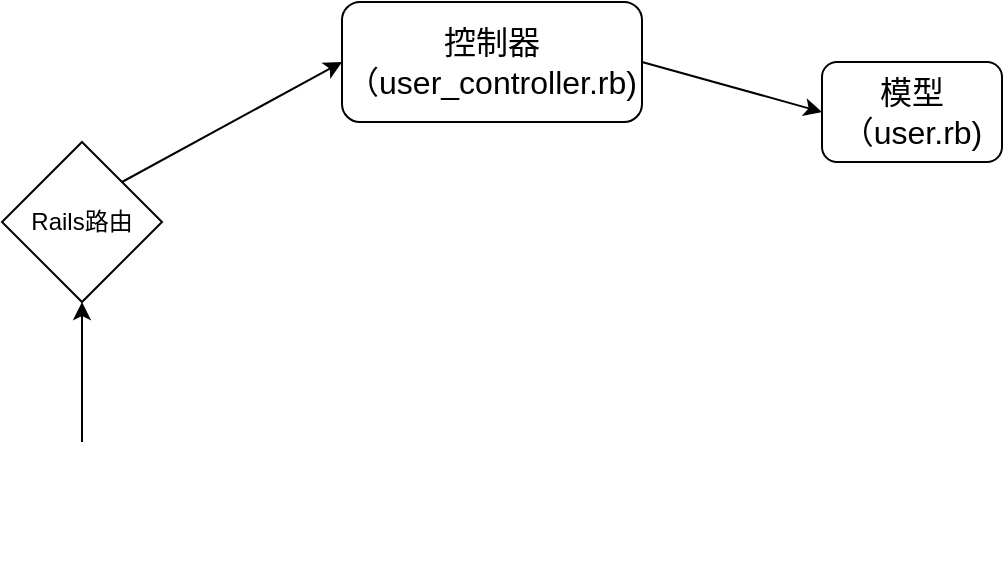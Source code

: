 <mxfile version="20.2.7" type="github">
  <diagram id="uC6A-LN68PpUqQVxdsIX" name="第 1 页">
    <mxGraphModel dx="946" dy="530" grid="1" gridSize="10" guides="1" tooltips="1" connect="1" arrows="1" fold="1" page="1" pageScale="1" pageWidth="827" pageHeight="1169" math="0" shadow="0">
      <root>
        <mxCell id="0" />
        <mxCell id="1" parent="0" />
        <mxCell id="2ww45A0Sf8mP8j548J3A-3" style="edgeStyle=orthogonalEdgeStyle;rounded=0;orthogonalLoop=1;jettySize=auto;html=1;" edge="1" parent="1" source="2ww45A0Sf8mP8j548J3A-1" target="2ww45A0Sf8mP8j548J3A-2">
          <mxGeometry relative="1" as="geometry" />
        </mxCell>
        <mxCell id="2ww45A0Sf8mP8j548J3A-1" value="" style="shape=image;html=1;verticalAlign=top;verticalLabelPosition=bottom;labelBackgroundColor=#ffffff;imageAspect=0;aspect=fixed;image=https://cdn2.iconfinder.com/data/icons/social-media-and-payment/64/-36-128.png" vertex="1" parent="1">
          <mxGeometry x="130" y="320" width="60" height="60" as="geometry" />
        </mxCell>
        <mxCell id="2ww45A0Sf8mP8j548J3A-5" style="rounded=0;orthogonalLoop=1;jettySize=auto;html=1;exitX=1;exitY=0;exitDx=0;exitDy=0;entryX=0;entryY=0.5;entryDx=0;entryDy=0;" edge="1" parent="1" source="2ww45A0Sf8mP8j548J3A-2" target="2ww45A0Sf8mP8j548J3A-4">
          <mxGeometry relative="1" as="geometry" />
        </mxCell>
        <mxCell id="2ww45A0Sf8mP8j548J3A-2" value="Rails路由" style="rhombus;whiteSpace=wrap;html=1;" vertex="1" parent="1">
          <mxGeometry x="120" y="170" width="80" height="80" as="geometry" />
        </mxCell>
        <mxCell id="2ww45A0Sf8mP8j548J3A-8" style="edgeStyle=none;rounded=0;orthogonalLoop=1;jettySize=auto;html=1;exitX=1;exitY=0.5;exitDx=0;exitDy=0;entryX=0;entryY=0.5;entryDx=0;entryDy=0;fontSize=16;" edge="1" parent="1" source="2ww45A0Sf8mP8j548J3A-4" target="2ww45A0Sf8mP8j548J3A-6">
          <mxGeometry relative="1" as="geometry" />
        </mxCell>
        <mxCell id="2ww45A0Sf8mP8j548J3A-4" value="&lt;font style=&quot;font-size: 16px;&quot;&gt;控制器&lt;br&gt;（user_controller.rb)&lt;/font&gt;" style="rounded=1;whiteSpace=wrap;html=1;" vertex="1" parent="1">
          <mxGeometry x="290" y="100" width="150" height="60" as="geometry" />
        </mxCell>
        <mxCell id="2ww45A0Sf8mP8j548J3A-6" value="&lt;font style=&quot;font-size: 16px;&quot;&gt;模型&lt;br&gt;（user.rb)&lt;/font&gt;" style="rounded=1;whiteSpace=wrap;html=1;" vertex="1" parent="1">
          <mxGeometry x="530" y="130" width="90" height="50" as="geometry" />
        </mxCell>
      </root>
    </mxGraphModel>
  </diagram>
</mxfile>
